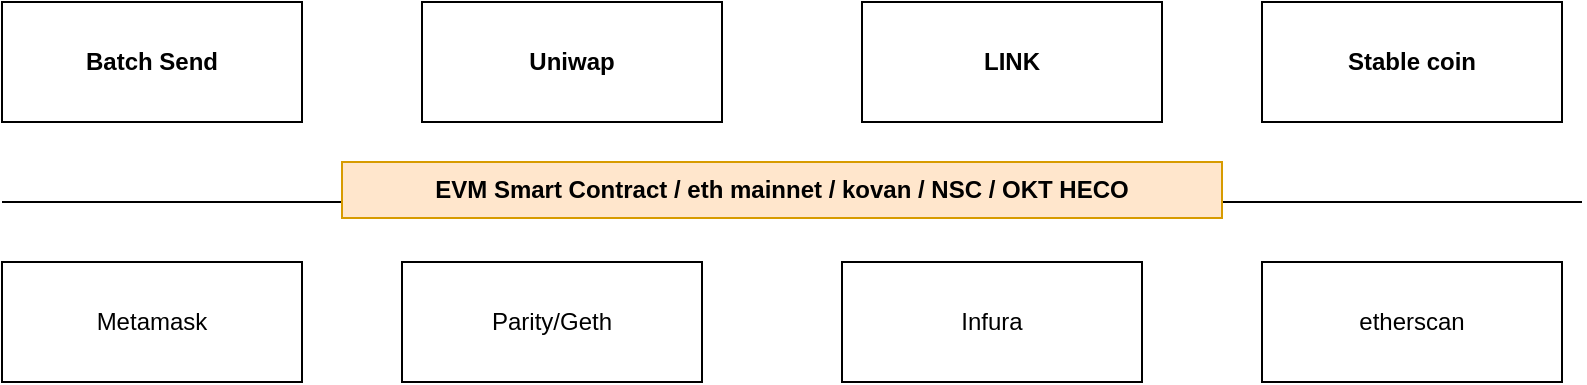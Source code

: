 <mxfile version="17.1.2" type="github">
  <diagram id="XzU88MFnE1Mp-erbCHA6" name="整体架构">
    <mxGraphModel dx="1409" dy="794" grid="1" gridSize="10" guides="1" tooltips="1" connect="1" arrows="1" fold="1" page="1" pageScale="1" pageWidth="850" pageHeight="1100" math="0" shadow="0">
      <root>
        <mxCell id="0" />
        <mxCell id="1" parent="0" />
        <object label="Batch Send" id="IMkSQCw6tzFDL6CUBRC3-1">
          <mxCell style="rounded=0;whiteSpace=wrap;html=1;fontStyle=1;fontColor=#000000;" vertex="1" parent="1">
            <mxGeometry x="40" y="70" width="150" height="60" as="geometry" />
          </mxCell>
        </object>
        <mxCell id="IMkSQCw6tzFDL6CUBRC3-2" value="Uniwap" style="rounded=0;whiteSpace=wrap;html=1;fontStyle=1" vertex="1" parent="1">
          <mxGeometry x="250" y="70" width="150" height="60" as="geometry" />
        </mxCell>
        <mxCell id="IMkSQCw6tzFDL6CUBRC3-3" value="LINK" style="rounded=0;whiteSpace=wrap;html=1;fontStyle=1" vertex="1" parent="1">
          <mxGeometry x="470" y="70" width="150" height="60" as="geometry" />
        </mxCell>
        <mxCell id="IMkSQCw6tzFDL6CUBRC3-4" value="Stable coin" style="rounded=0;whiteSpace=wrap;html=1;fontStyle=1" vertex="1" parent="1">
          <mxGeometry x="670" y="70" width="150" height="60" as="geometry" />
        </mxCell>
        <mxCell id="IMkSQCw6tzFDL6CUBRC3-5" value="" style="endArrow=none;html=1;rounded=0;fontColor=#000000;" edge="1" parent="1">
          <mxGeometry width="50" height="50" relative="1" as="geometry">
            <mxPoint x="40" y="170" as="sourcePoint" />
            <mxPoint x="830" y="170" as="targetPoint" />
          </mxGeometry>
        </mxCell>
        <mxCell id="IMkSQCw6tzFDL6CUBRC3-6" value="Metamask" style="rounded=0;whiteSpace=wrap;html=1;fontColor=#000000;" vertex="1" parent="1">
          <mxGeometry x="40" y="200" width="150" height="60" as="geometry" />
        </mxCell>
        <mxCell id="IMkSQCw6tzFDL6CUBRC3-7" value="Parity/Geth" style="rounded=0;whiteSpace=wrap;html=1;fontColor=#000000;" vertex="1" parent="1">
          <mxGeometry x="240" y="200" width="150" height="60" as="geometry" />
        </mxCell>
        <mxCell id="IMkSQCw6tzFDL6CUBRC3-10" value="etherscan" style="rounded=0;whiteSpace=wrap;html=1;fontColor=#000000;" vertex="1" parent="1">
          <mxGeometry x="670" y="200" width="150" height="60" as="geometry" />
        </mxCell>
        <mxCell id="IMkSQCw6tzFDL6CUBRC3-11" value="Infura" style="rounded=0;whiteSpace=wrap;html=1;fontColor=#000000;" vertex="1" parent="1">
          <mxGeometry x="460" y="200" width="150" height="60" as="geometry" />
        </mxCell>
        <mxCell id="IMkSQCw6tzFDL6CUBRC3-12" value="EVM Smart Contract / eth mainnet / kovan / NSC / OKT HECO" style="text;html=1;strokeColor=#d79b00;fillColor=#ffe6cc;align=center;verticalAlign=middle;whiteSpace=wrap;rounded=0;fontSize=12;fontStyle=1;labelBackgroundColor=none;spacing=0;" vertex="1" parent="1">
          <mxGeometry x="210" y="150" width="440" height="28" as="geometry" />
        </mxCell>
      </root>
    </mxGraphModel>
  </diagram>
</mxfile>
